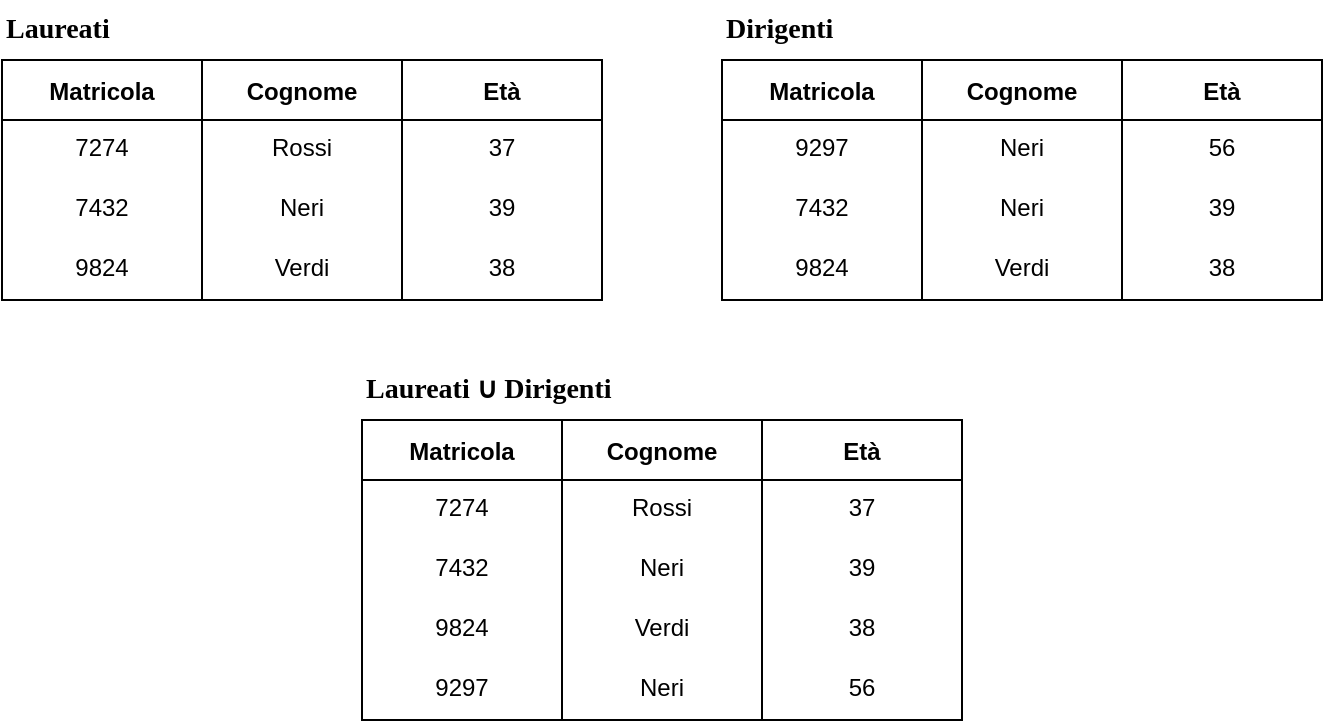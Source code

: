 <mxfile version="20.3.0" type="device"><diagram id="Gh4BnyOryf7dQKJKoOMl" name="Pagina-1"><mxGraphModel dx="981" dy="597" grid="1" gridSize="10" guides="1" tooltips="1" connect="1" arrows="1" fold="1" page="1" pageScale="1" pageWidth="1169" pageHeight="827" math="0" shadow="0"><root><mxCell id="0"/><mxCell id="1" parent="0"/><mxCell id="TSxv6M6groJm6fdtdu3R-57" value="Matricola" style="swimlane;startSize=30;" vertex="1" parent="1"><mxGeometry x="480" y="400" width="100" height="120" as="geometry"/></mxCell><mxCell id="TSxv6M6groJm6fdtdu3R-58" value="7274" style="text;strokeColor=none;fillColor=none;spacingLeft=4;spacingRight=4;overflow=hidden;rotatable=0;points=[[0,0.5],[1,0.5]];portConstraint=eastwest;fontSize=12;align=center;" vertex="1" parent="TSxv6M6groJm6fdtdu3R-57"><mxGeometry y="30" width="100" height="30" as="geometry"/></mxCell><mxCell id="TSxv6M6groJm6fdtdu3R-59" value="7432" style="text;strokeColor=none;fillColor=none;spacingLeft=4;spacingRight=4;overflow=hidden;rotatable=0;points=[[0,0.5],[1,0.5]];portConstraint=eastwest;fontSize=12;align=center;" vertex="1" parent="TSxv6M6groJm6fdtdu3R-57"><mxGeometry y="60" width="100" height="30" as="geometry"/></mxCell><mxCell id="TSxv6M6groJm6fdtdu3R-60" value="9824" style="text;strokeColor=none;fillColor=none;spacingLeft=4;spacingRight=4;overflow=hidden;rotatable=0;points=[[0,0.5],[1,0.5]];portConstraint=eastwest;fontSize=12;align=center;" vertex="1" parent="TSxv6M6groJm6fdtdu3R-57"><mxGeometry y="90" width="100" height="30" as="geometry"/></mxCell><mxCell id="TSxv6M6groJm6fdtdu3R-61" value="Cognome" style="swimlane;startSize=30;" vertex="1" parent="1"><mxGeometry x="580" y="400" width="100" height="120" as="geometry"/></mxCell><mxCell id="TSxv6M6groJm6fdtdu3R-62" value="Rossi" style="text;strokeColor=none;fillColor=none;spacingLeft=4;spacingRight=4;overflow=hidden;rotatable=0;points=[[0,0.5],[1,0.5]];portConstraint=eastwest;fontSize=12;align=center;" vertex="1" parent="TSxv6M6groJm6fdtdu3R-61"><mxGeometry y="30" width="100" height="30" as="geometry"/></mxCell><mxCell id="TSxv6M6groJm6fdtdu3R-63" value="Neri" style="text;strokeColor=none;fillColor=none;spacingLeft=4;spacingRight=4;overflow=hidden;rotatable=0;points=[[0,0.5],[1,0.5]];portConstraint=eastwest;fontSize=12;align=center;" vertex="1" parent="TSxv6M6groJm6fdtdu3R-61"><mxGeometry y="60" width="100" height="30" as="geometry"/></mxCell><mxCell id="TSxv6M6groJm6fdtdu3R-64" value="Verdi" style="text;strokeColor=none;fillColor=none;spacingLeft=4;spacingRight=4;overflow=hidden;rotatable=0;points=[[0,0.5],[1,0.5]];portConstraint=eastwest;fontSize=12;align=center;" vertex="1" parent="TSxv6M6groJm6fdtdu3R-61"><mxGeometry y="90" width="100" height="30" as="geometry"/></mxCell><mxCell id="TSxv6M6groJm6fdtdu3R-65" value="Età" style="swimlane;startSize=30;" vertex="1" parent="1"><mxGeometry x="680" y="400" width="100" height="120" as="geometry"/></mxCell><mxCell id="TSxv6M6groJm6fdtdu3R-66" value="37" style="text;strokeColor=none;fillColor=none;spacingLeft=4;spacingRight=4;overflow=hidden;rotatable=0;points=[[0,0.5],[1,0.5]];portConstraint=eastwest;fontSize=12;align=center;" vertex="1" parent="TSxv6M6groJm6fdtdu3R-65"><mxGeometry y="30" width="100" height="30" as="geometry"/></mxCell><mxCell id="TSxv6M6groJm6fdtdu3R-67" value="39" style="text;strokeColor=none;fillColor=none;spacingLeft=4;spacingRight=4;overflow=hidden;rotatable=0;points=[[0,0.5],[1,0.5]];portConstraint=eastwest;fontSize=12;align=center;" vertex="1" parent="TSxv6M6groJm6fdtdu3R-65"><mxGeometry y="60" width="100" height="30" as="geometry"/></mxCell><mxCell id="TSxv6M6groJm6fdtdu3R-68" value="38" style="text;strokeColor=none;fillColor=none;spacingLeft=4;spacingRight=4;overflow=hidden;rotatable=0;points=[[0,0.5],[1,0.5]];portConstraint=eastwest;fontSize=12;align=center;" vertex="1" parent="TSxv6M6groJm6fdtdu3R-65"><mxGeometry y="90" width="100" height="30" as="geometry"/></mxCell><mxCell id="TSxv6M6groJm6fdtdu3R-69" value="Laureati" style="text;html=1;align=left;verticalAlign=middle;resizable=0;points=[];autosize=1;strokeColor=none;fillColor=none;fontStyle=1;fontFamily=Times New Roman;fontSize=14;" vertex="1" parent="1"><mxGeometry x="480" y="370" width="80" height="30" as="geometry"/></mxCell><mxCell id="TSxv6M6groJm6fdtdu3R-70" value="Matricola" style="swimlane;startSize=30;" vertex="1" parent="1"><mxGeometry x="840" y="400" width="100" height="120" as="geometry"/></mxCell><mxCell id="TSxv6M6groJm6fdtdu3R-71" value="9297" style="text;strokeColor=none;fillColor=none;spacingLeft=4;spacingRight=4;overflow=hidden;rotatable=0;points=[[0,0.5],[1,0.5]];portConstraint=eastwest;fontSize=12;align=center;" vertex="1" parent="TSxv6M6groJm6fdtdu3R-70"><mxGeometry y="30" width="100" height="30" as="geometry"/></mxCell><mxCell id="TSxv6M6groJm6fdtdu3R-72" value="7432" style="text;strokeColor=none;fillColor=none;spacingLeft=4;spacingRight=4;overflow=hidden;rotatable=0;points=[[0,0.5],[1,0.5]];portConstraint=eastwest;fontSize=12;align=center;" vertex="1" parent="TSxv6M6groJm6fdtdu3R-70"><mxGeometry y="60" width="100" height="30" as="geometry"/></mxCell><mxCell id="TSxv6M6groJm6fdtdu3R-73" value="9824" style="text;strokeColor=none;fillColor=none;spacingLeft=4;spacingRight=4;overflow=hidden;rotatable=0;points=[[0,0.5],[1,0.5]];portConstraint=eastwest;fontSize=12;align=center;" vertex="1" parent="TSxv6M6groJm6fdtdu3R-70"><mxGeometry y="90" width="100" height="30" as="geometry"/></mxCell><mxCell id="TSxv6M6groJm6fdtdu3R-74" value="Cognome" style="swimlane;startSize=30;" vertex="1" parent="1"><mxGeometry x="940" y="400" width="100" height="120" as="geometry"/></mxCell><mxCell id="TSxv6M6groJm6fdtdu3R-75" value="Neri" style="text;strokeColor=none;fillColor=none;spacingLeft=4;spacingRight=4;overflow=hidden;rotatable=0;points=[[0,0.5],[1,0.5]];portConstraint=eastwest;fontSize=12;align=center;" vertex="1" parent="TSxv6M6groJm6fdtdu3R-74"><mxGeometry y="30" width="100" height="30" as="geometry"/></mxCell><mxCell id="TSxv6M6groJm6fdtdu3R-76" value="Neri" style="text;strokeColor=none;fillColor=none;spacingLeft=4;spacingRight=4;overflow=hidden;rotatable=0;points=[[0,0.5],[1,0.5]];portConstraint=eastwest;fontSize=12;align=center;" vertex="1" parent="TSxv6M6groJm6fdtdu3R-74"><mxGeometry y="60" width="100" height="30" as="geometry"/></mxCell><mxCell id="TSxv6M6groJm6fdtdu3R-77" value="Verdi" style="text;strokeColor=none;fillColor=none;spacingLeft=4;spacingRight=4;overflow=hidden;rotatable=0;points=[[0,0.5],[1,0.5]];portConstraint=eastwest;fontSize=12;align=center;" vertex="1" parent="TSxv6M6groJm6fdtdu3R-74"><mxGeometry y="90" width="100" height="30" as="geometry"/></mxCell><mxCell id="TSxv6M6groJm6fdtdu3R-78" value="Età" style="swimlane;startSize=30;" vertex="1" parent="1"><mxGeometry x="1040" y="400" width="100" height="120" as="geometry"/></mxCell><mxCell id="TSxv6M6groJm6fdtdu3R-79" value="56" style="text;strokeColor=none;fillColor=none;spacingLeft=4;spacingRight=4;overflow=hidden;rotatable=0;points=[[0,0.5],[1,0.5]];portConstraint=eastwest;fontSize=12;align=center;" vertex="1" parent="TSxv6M6groJm6fdtdu3R-78"><mxGeometry y="30" width="100" height="30" as="geometry"/></mxCell><mxCell id="TSxv6M6groJm6fdtdu3R-80" value="39" style="text;strokeColor=none;fillColor=none;spacingLeft=4;spacingRight=4;overflow=hidden;rotatable=0;points=[[0,0.5],[1,0.5]];portConstraint=eastwest;fontSize=12;align=center;" vertex="1" parent="TSxv6M6groJm6fdtdu3R-78"><mxGeometry y="60" width="100" height="30" as="geometry"/></mxCell><mxCell id="TSxv6M6groJm6fdtdu3R-81" value="38" style="text;strokeColor=none;fillColor=none;spacingLeft=4;spacingRight=4;overflow=hidden;rotatable=0;points=[[0,0.5],[1,0.5]];portConstraint=eastwest;fontSize=12;align=center;" vertex="1" parent="TSxv6M6groJm6fdtdu3R-78"><mxGeometry y="90" width="100" height="30" as="geometry"/></mxCell><mxCell id="TSxv6M6groJm6fdtdu3R-82" value="Dirigenti" style="text;html=1;align=left;verticalAlign=middle;resizable=0;points=[];autosize=1;strokeColor=none;fillColor=none;fontStyle=1;fontFamily=Times New Roman;fontSize=14;" vertex="1" parent="1"><mxGeometry x="840" y="370" width="80" height="30" as="geometry"/></mxCell><mxCell id="TSxv6M6groJm6fdtdu3R-83" value="Matricola" style="swimlane;startSize=30;" vertex="1" parent="1"><mxGeometry x="660" y="580" width="100" height="150" as="geometry"/></mxCell><mxCell id="TSxv6M6groJm6fdtdu3R-84" value="7274" style="text;strokeColor=none;fillColor=none;spacingLeft=4;spacingRight=4;overflow=hidden;rotatable=0;points=[[0,0.5],[1,0.5]];portConstraint=eastwest;fontSize=12;align=center;" vertex="1" parent="TSxv6M6groJm6fdtdu3R-83"><mxGeometry y="30" width="100" height="30" as="geometry"/></mxCell><mxCell id="TSxv6M6groJm6fdtdu3R-85" value="7432" style="text;strokeColor=none;fillColor=none;spacingLeft=4;spacingRight=4;overflow=hidden;rotatable=0;points=[[0,0.5],[1,0.5]];portConstraint=eastwest;fontSize=12;align=center;" vertex="1" parent="TSxv6M6groJm6fdtdu3R-83"><mxGeometry y="60" width="100" height="30" as="geometry"/></mxCell><mxCell id="TSxv6M6groJm6fdtdu3R-86" value="9824" style="text;strokeColor=none;fillColor=none;spacingLeft=4;spacingRight=4;overflow=hidden;rotatable=0;points=[[0,0.5],[1,0.5]];portConstraint=eastwest;fontSize=12;align=center;" vertex="1" parent="TSxv6M6groJm6fdtdu3R-83"><mxGeometry y="90" width="100" height="30" as="geometry"/></mxCell><mxCell id="TSxv6M6groJm6fdtdu3R-96" value="9297" style="text;strokeColor=none;fillColor=none;spacingLeft=4;spacingRight=4;overflow=hidden;rotatable=0;points=[[0,0.5],[1,0.5]];portConstraint=eastwest;fontSize=12;align=center;" vertex="1" parent="TSxv6M6groJm6fdtdu3R-83"><mxGeometry y="120" width="100" height="30" as="geometry"/></mxCell><mxCell id="TSxv6M6groJm6fdtdu3R-87" value="Cognome" style="swimlane;startSize=30;" vertex="1" parent="1"><mxGeometry x="760" y="580" width="100" height="150" as="geometry"/></mxCell><mxCell id="TSxv6M6groJm6fdtdu3R-88" value="Rossi" style="text;strokeColor=none;fillColor=none;spacingLeft=4;spacingRight=4;overflow=hidden;rotatable=0;points=[[0,0.5],[1,0.5]];portConstraint=eastwest;fontSize=12;align=center;" vertex="1" parent="TSxv6M6groJm6fdtdu3R-87"><mxGeometry y="30" width="100" height="30" as="geometry"/></mxCell><mxCell id="TSxv6M6groJm6fdtdu3R-89" value="Neri" style="text;strokeColor=none;fillColor=none;spacingLeft=4;spacingRight=4;overflow=hidden;rotatable=0;points=[[0,0.5],[1,0.5]];portConstraint=eastwest;fontSize=12;align=center;" vertex="1" parent="TSxv6M6groJm6fdtdu3R-87"><mxGeometry y="60" width="100" height="30" as="geometry"/></mxCell><mxCell id="TSxv6M6groJm6fdtdu3R-90" value="Verdi" style="text;strokeColor=none;fillColor=none;spacingLeft=4;spacingRight=4;overflow=hidden;rotatable=0;points=[[0,0.5],[1,0.5]];portConstraint=eastwest;fontSize=12;align=center;" vertex="1" parent="TSxv6M6groJm6fdtdu3R-87"><mxGeometry y="90" width="100" height="30" as="geometry"/></mxCell><mxCell id="TSxv6M6groJm6fdtdu3R-97" value="Neri" style="text;strokeColor=none;fillColor=none;spacingLeft=4;spacingRight=4;overflow=hidden;rotatable=0;points=[[0,0.5],[1,0.5]];portConstraint=eastwest;fontSize=12;align=center;" vertex="1" parent="TSxv6M6groJm6fdtdu3R-87"><mxGeometry y="120" width="100" height="30" as="geometry"/></mxCell><mxCell id="TSxv6M6groJm6fdtdu3R-91" value="Età" style="swimlane;startSize=30;" vertex="1" parent="1"><mxGeometry x="860" y="580" width="100" height="150" as="geometry"/></mxCell><mxCell id="TSxv6M6groJm6fdtdu3R-92" value="37" style="text;strokeColor=none;fillColor=none;spacingLeft=4;spacingRight=4;overflow=hidden;rotatable=0;points=[[0,0.5],[1,0.5]];portConstraint=eastwest;fontSize=12;align=center;" vertex="1" parent="TSxv6M6groJm6fdtdu3R-91"><mxGeometry y="30" width="100" height="30" as="geometry"/></mxCell><mxCell id="TSxv6M6groJm6fdtdu3R-93" value="39" style="text;strokeColor=none;fillColor=none;spacingLeft=4;spacingRight=4;overflow=hidden;rotatable=0;points=[[0,0.5],[1,0.5]];portConstraint=eastwest;fontSize=12;align=center;" vertex="1" parent="TSxv6M6groJm6fdtdu3R-91"><mxGeometry y="60" width="100" height="30" as="geometry"/></mxCell><mxCell id="TSxv6M6groJm6fdtdu3R-94" value="38" style="text;strokeColor=none;fillColor=none;spacingLeft=4;spacingRight=4;overflow=hidden;rotatable=0;points=[[0,0.5],[1,0.5]];portConstraint=eastwest;fontSize=12;align=center;" vertex="1" parent="TSxv6M6groJm6fdtdu3R-91"><mxGeometry y="90" width="100" height="30" as="geometry"/></mxCell><mxCell id="TSxv6M6groJm6fdtdu3R-98" value="56" style="text;strokeColor=none;fillColor=none;spacingLeft=4;spacingRight=4;overflow=hidden;rotatable=0;points=[[0,0.5],[1,0.5]];portConstraint=eastwest;fontSize=12;align=center;" vertex="1" parent="TSxv6M6groJm6fdtdu3R-91"><mxGeometry y="120" width="100" height="30" as="geometry"/></mxCell><mxCell id="TSxv6M6groJm6fdtdu3R-95" value="Laureati&amp;nbsp;∪ Dirigenti" style="text;html=1;align=left;verticalAlign=middle;resizable=0;points=[];autosize=1;strokeColor=none;fillColor=none;fontStyle=1;fontFamily=Times New Roman;fontSize=14;" vertex="1" parent="1"><mxGeometry x="660" y="550" width="150" height="30" as="geometry"/></mxCell></root></mxGraphModel></diagram></mxfile>